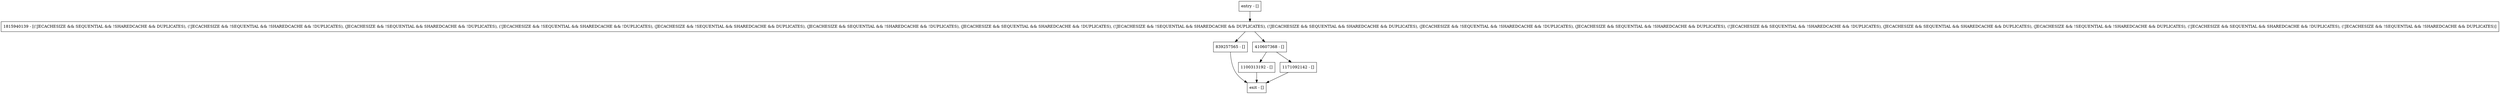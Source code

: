 digraph getDefaultCacheMode {
node [shape=record];
839257565 [label="839257565 - []"];
entry [label="entry - []"];
exit [label="exit - []"];
410607368 [label="410607368 - []"];
1100313192 [label="1100313192 - []"];
1171092142 [label="1171092142 - []"];
1815940139 [label="1815940139 - [(!JECACHESIZE && SEQUENTIAL && !SHAREDCACHE && DUPLICATES), (!JECACHESIZE && !SEQUENTIAL && !SHAREDCACHE && !DUPLICATES), (JECACHESIZE && !SEQUENTIAL && SHAREDCACHE && !DUPLICATES), (!JECACHESIZE && !SEQUENTIAL && SHAREDCACHE && !DUPLICATES), (JECACHESIZE && !SEQUENTIAL && SHAREDCACHE && DUPLICATES), (JECACHESIZE && SEQUENTIAL && !SHAREDCACHE && !DUPLICATES), (JECACHESIZE && SEQUENTIAL && SHAREDCACHE && !DUPLICATES), (!JECACHESIZE && !SEQUENTIAL && SHAREDCACHE && DUPLICATES), (!JECACHESIZE && SEQUENTIAL && SHAREDCACHE && DUPLICATES), (JECACHESIZE && !SEQUENTIAL && !SHAREDCACHE && !DUPLICATES), (JECACHESIZE && SEQUENTIAL && !SHAREDCACHE && DUPLICATES), (!JECACHESIZE && SEQUENTIAL && !SHAREDCACHE && !DUPLICATES), (JECACHESIZE && SEQUENTIAL && SHAREDCACHE && DUPLICATES), (JECACHESIZE && !SEQUENTIAL && !SHAREDCACHE && DUPLICATES), (!JECACHESIZE && SEQUENTIAL && SHAREDCACHE && !DUPLICATES), (!JECACHESIZE && !SEQUENTIAL && !SHAREDCACHE && DUPLICATES)]"];
entry;
exit;
839257565 -> exit;
entry -> 1815940139;
410607368 -> 1100313192;
410607368 -> 1171092142;
1100313192 -> exit;
1171092142 -> exit;
1815940139 -> 839257565;
1815940139 -> 410607368;
}
